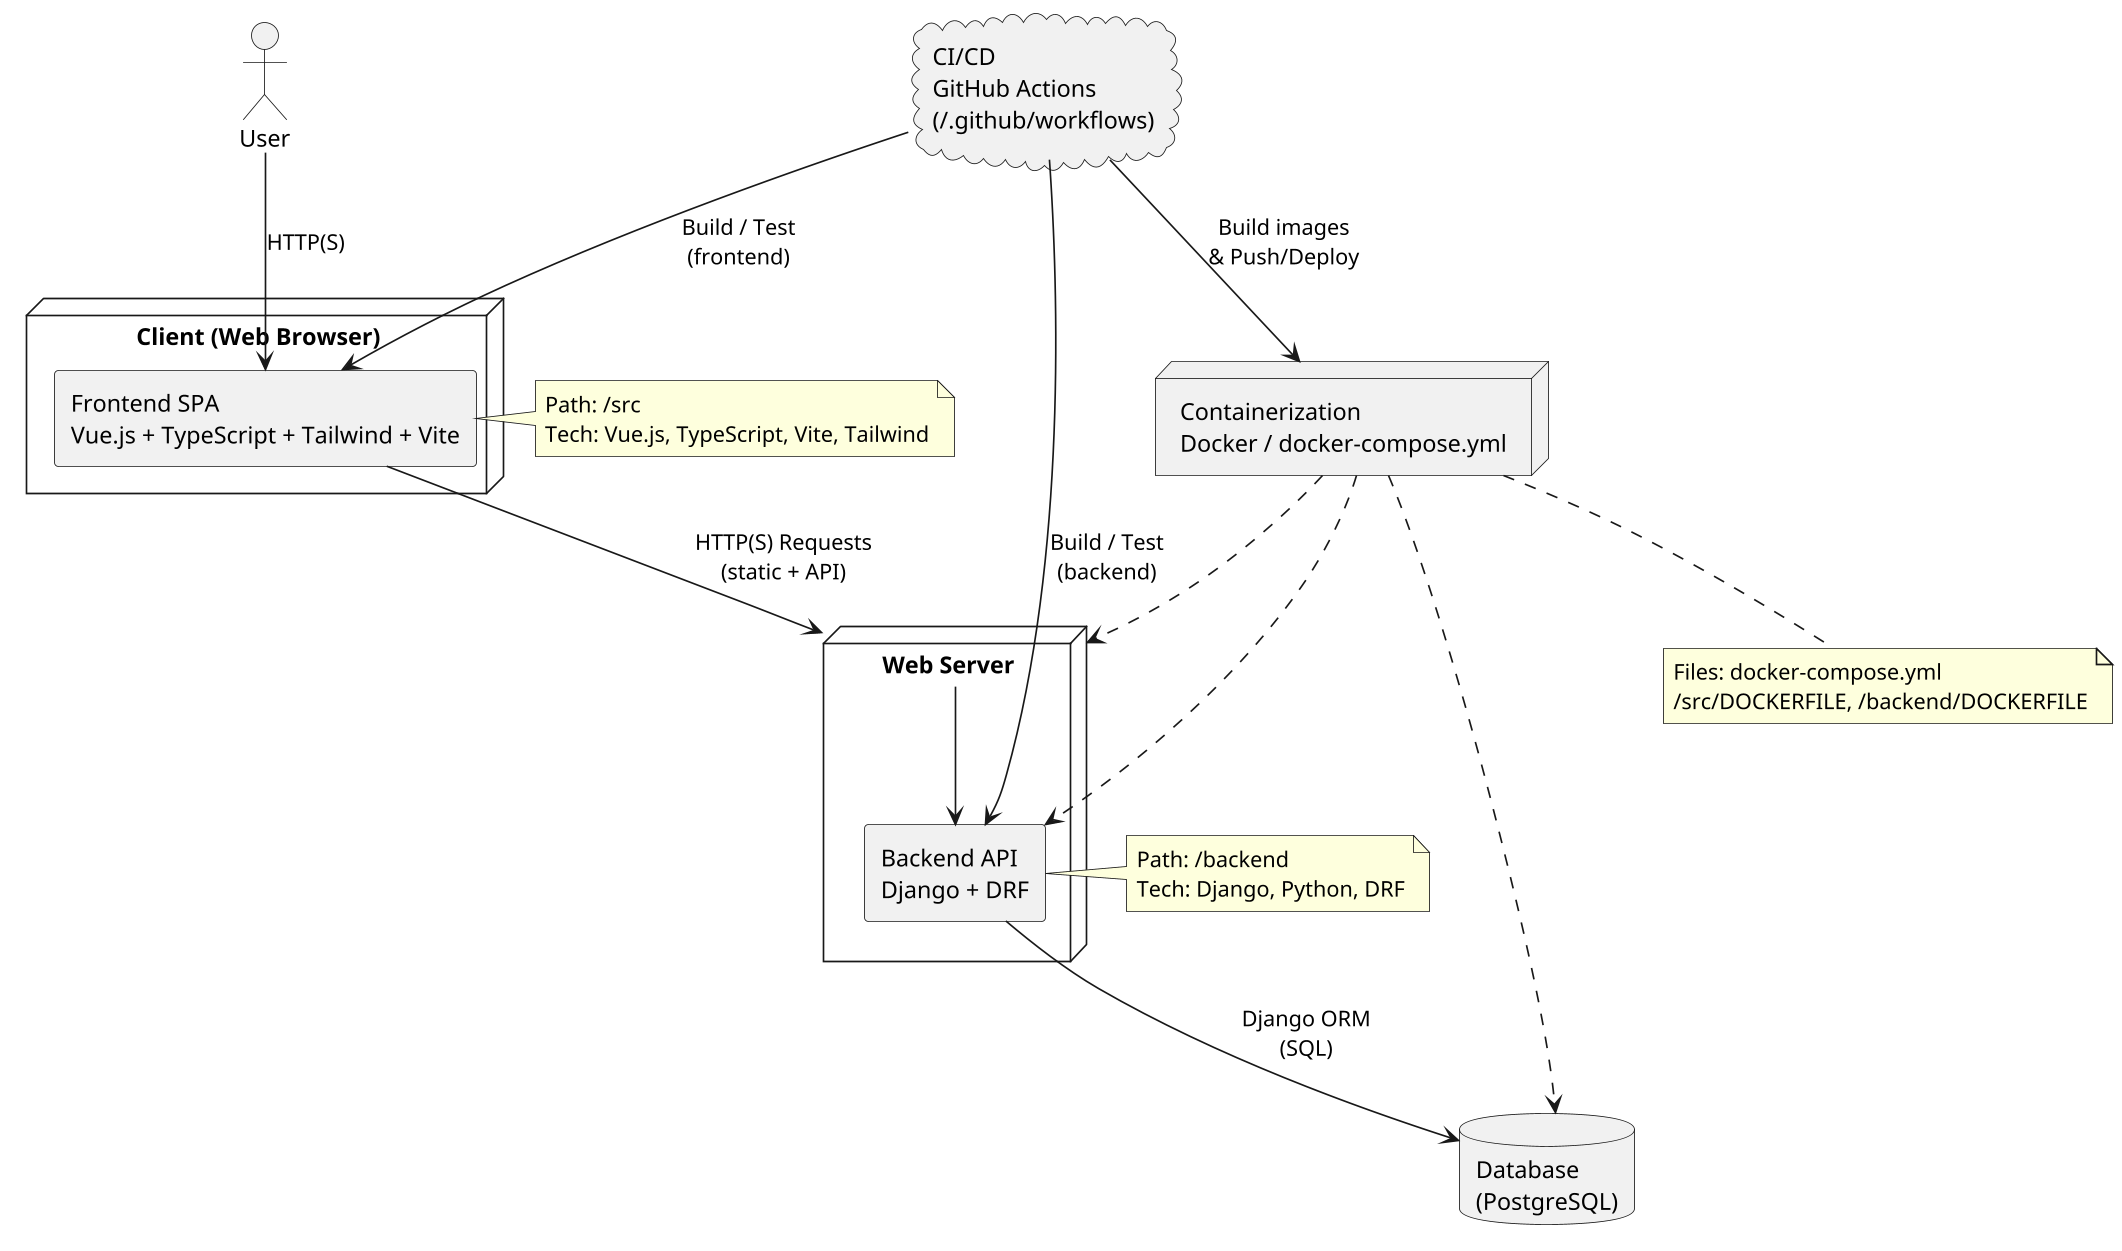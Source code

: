 @startuml

skinparam componentStyle rectangle
skinparam shadowing false
skinparam dpi 160

' Actor
actor "User" as User

' Runtime groupings
node "Web Server" as WebSrv {
  component "Backend API\nDjango + DRF" as API
}

node "Client (Web Browser)" as Client {
  component "Frontend SPA\nVue.js + TypeScript + Tailwind + Vite" as Front
}

database "Database\n(PostgreSQL)" as DB

' CI/CD & Containerization (out-of-band at runtime)
cloud "CI/CD\nGitHub Actions\n(/.github/workflows)" as CICD
node "Containerization\nDocker / docker-compose.yml" as Docker

' Main runtime links
User --> Front : HTTP(S)
Front --> WebSrv : HTTP(S) Requests\n(static + API)
WebSrv --> API 
API --> DB : Django ORM\n(SQL)

' Build/Deploy integrations
CICD --> Front : Build / Test\n(frontend)
CICD --> API : Build / Test\n(backend)
CICD --> Docker : Build images\n& Push/Deploy

' Local/server orchestration
Docker -[hidden]down- WebSrv
Docker -[hidden]down- API
Docker -[hidden]down- DB
Docker ..> WebSrv 
Docker ..> API
Docker ..> DB

' Location notes
note right of Front
Path: /src
Tech: Vue.js, TypeScript, Vite, Tailwind
end note

note right of API
Path: /backend
Tech: Django, Python, DRF
end note

note bottom of Docker
Files: docker-compose.yml
/src/DOCKERFILE, /backend/DOCKERFILE
end note
@enduml

